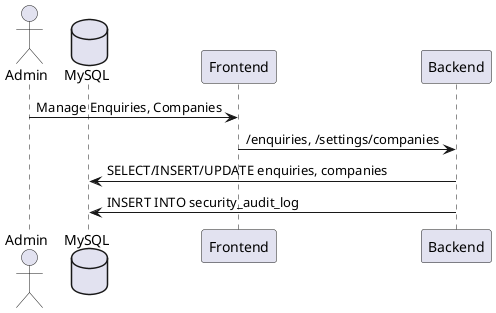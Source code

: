 @startuml enquiries_companies
actor Admin
database MySQL

Admin -> Frontend : Manage Enquiries, Companies
Frontend -> Backend : /enquiries, /settings/companies
Backend -> MySQL : SELECT/INSERT/UPDATE enquiries, companies
Backend -> MySQL : INSERT INTO security_audit_log
@enduml
